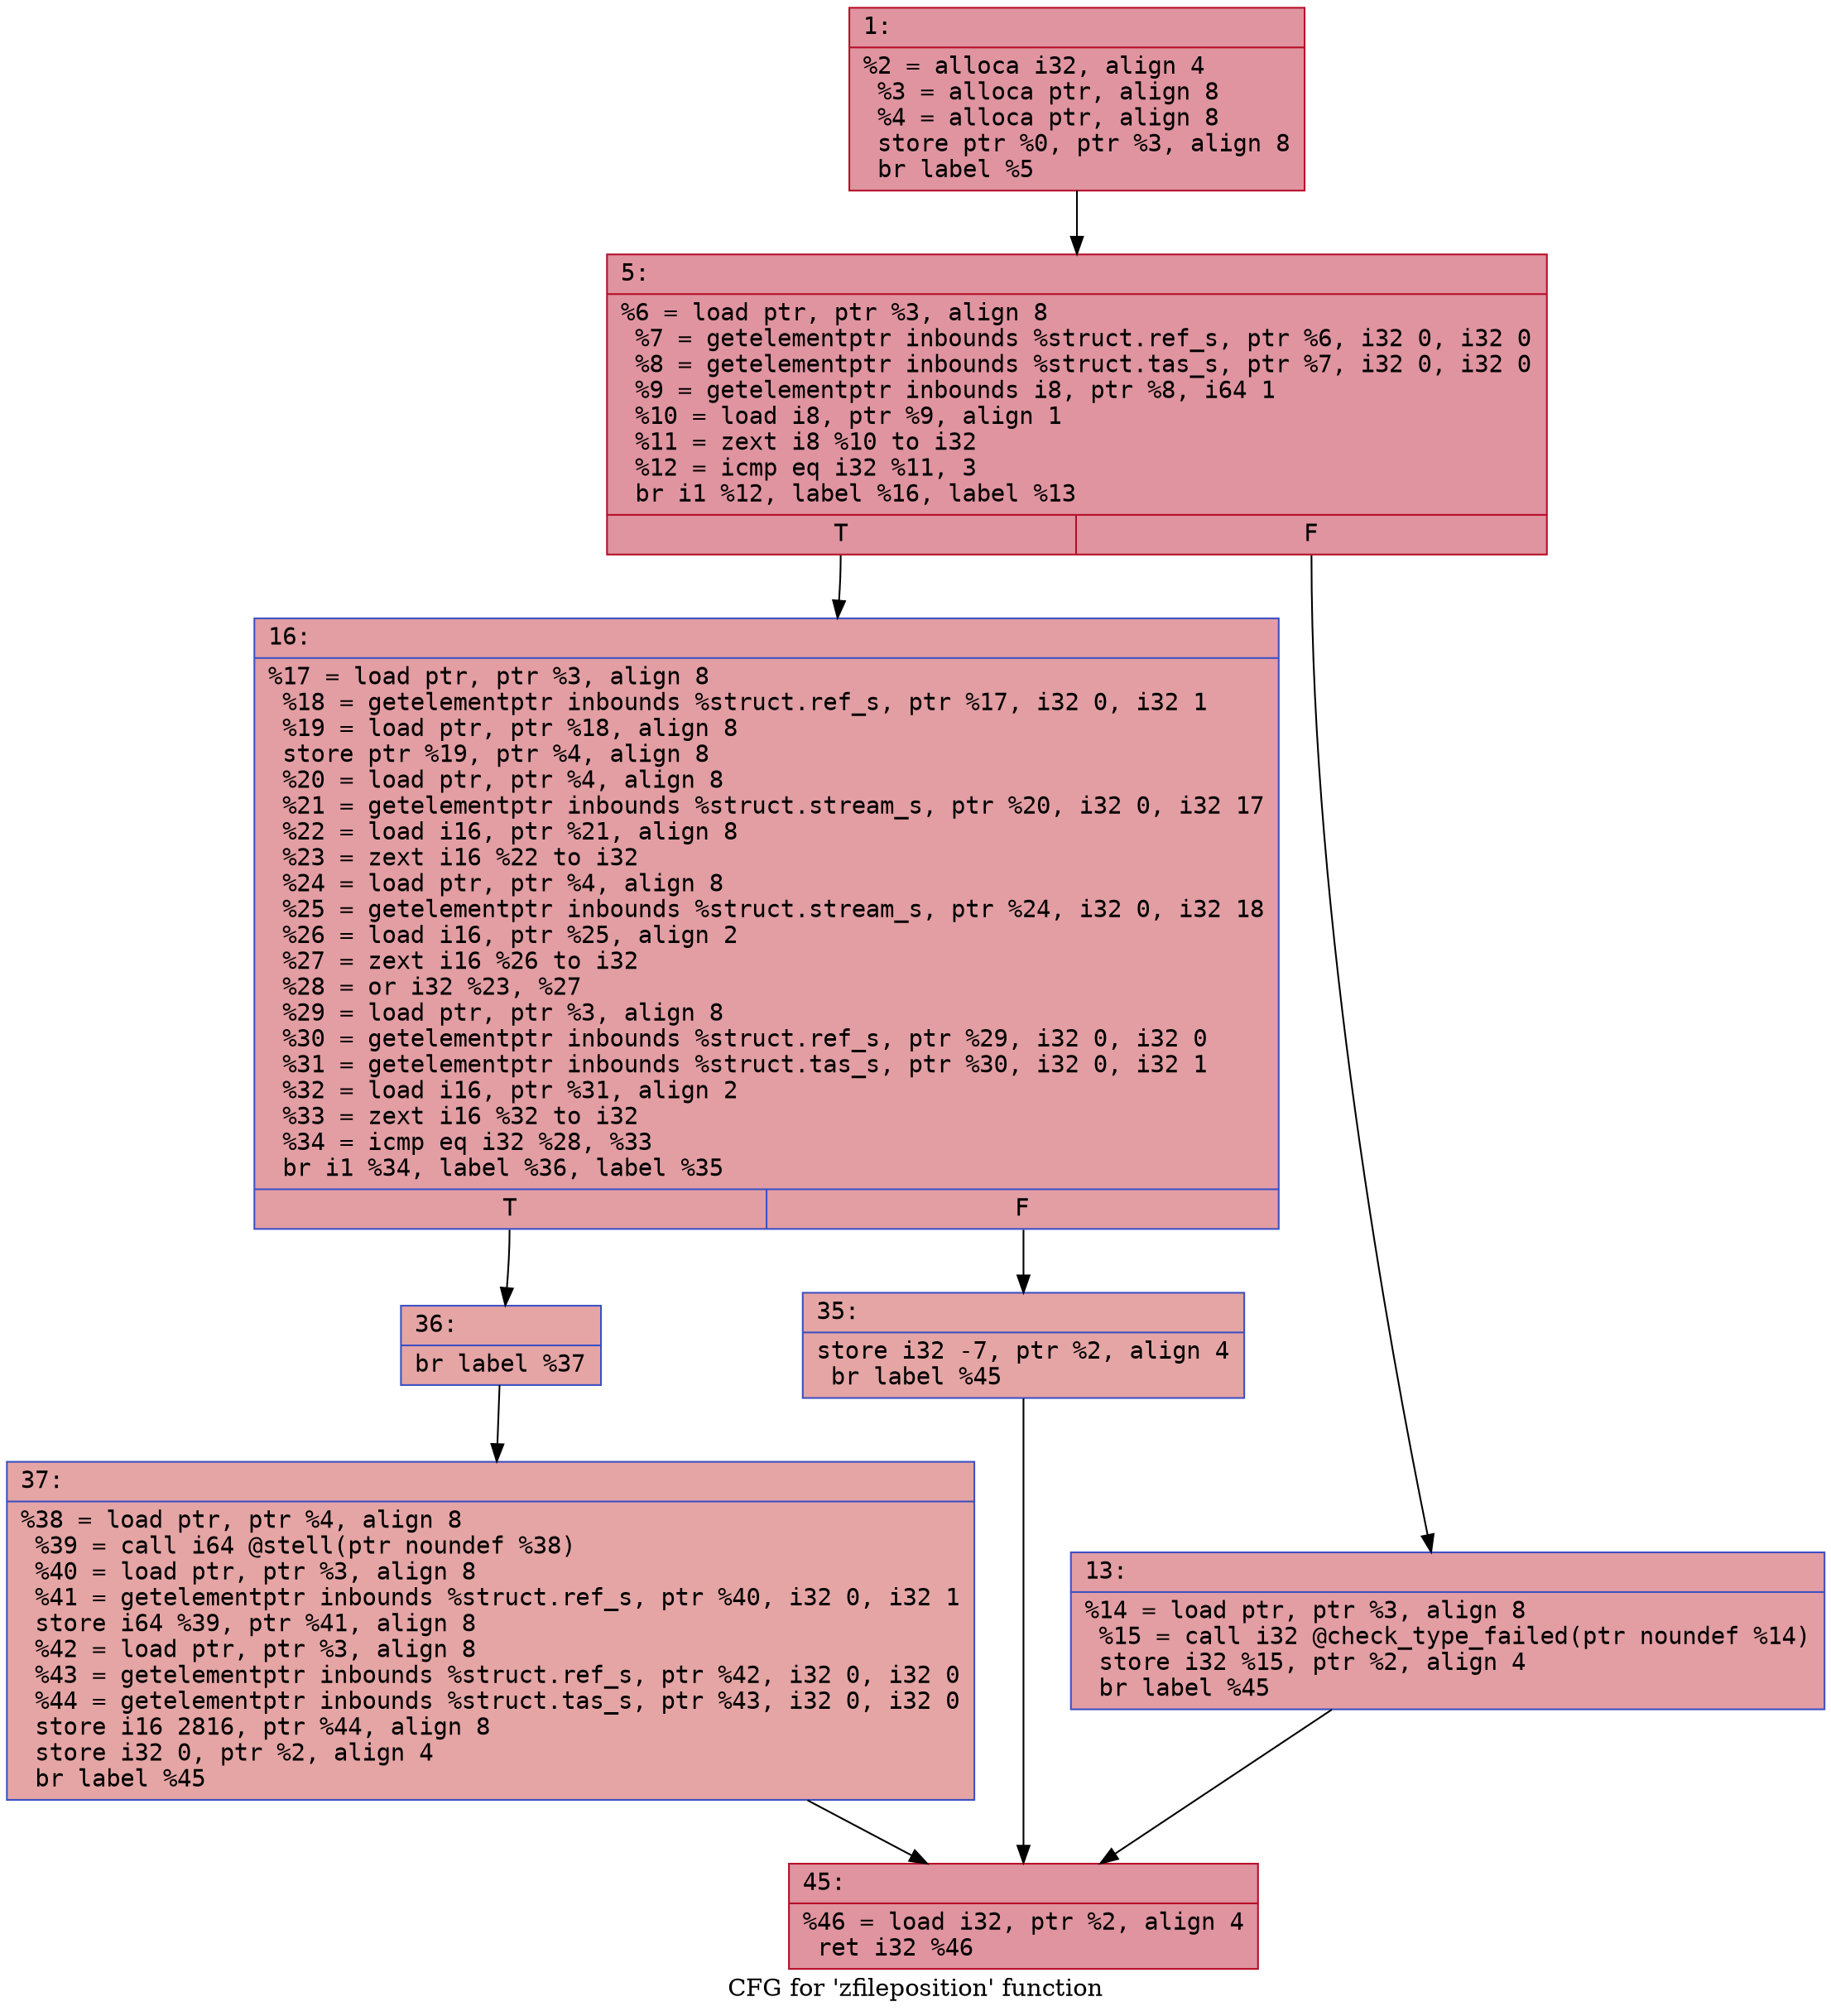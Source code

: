 digraph "CFG for 'zfileposition' function" {
	label="CFG for 'zfileposition' function";

	Node0x600001a1c690 [shape=record,color="#b70d28ff", style=filled, fillcolor="#b70d2870" fontname="Courier",label="{1:\l|  %2 = alloca i32, align 4\l  %3 = alloca ptr, align 8\l  %4 = alloca ptr, align 8\l  store ptr %0, ptr %3, align 8\l  br label %5\l}"];
	Node0x600001a1c690 -> Node0x600001a1c6e0[tooltip="1 -> 5\nProbability 100.00%" ];
	Node0x600001a1c6e0 [shape=record,color="#b70d28ff", style=filled, fillcolor="#b70d2870" fontname="Courier",label="{5:\l|  %6 = load ptr, ptr %3, align 8\l  %7 = getelementptr inbounds %struct.ref_s, ptr %6, i32 0, i32 0\l  %8 = getelementptr inbounds %struct.tas_s, ptr %7, i32 0, i32 0\l  %9 = getelementptr inbounds i8, ptr %8, i64 1\l  %10 = load i8, ptr %9, align 1\l  %11 = zext i8 %10 to i32\l  %12 = icmp eq i32 %11, 3\l  br i1 %12, label %16, label %13\l|{<s0>T|<s1>F}}"];
	Node0x600001a1c6e0:s0 -> Node0x600001a1c780[tooltip="5 -> 16\nProbability 50.00%" ];
	Node0x600001a1c6e0:s1 -> Node0x600001a1c730[tooltip="5 -> 13\nProbability 50.00%" ];
	Node0x600001a1c730 [shape=record,color="#3d50c3ff", style=filled, fillcolor="#be242e70" fontname="Courier",label="{13:\l|  %14 = load ptr, ptr %3, align 8\l  %15 = call i32 @check_type_failed(ptr noundef %14)\l  store i32 %15, ptr %2, align 4\l  br label %45\l}"];
	Node0x600001a1c730 -> Node0x600001a1c8c0[tooltip="13 -> 45\nProbability 100.00%" ];
	Node0x600001a1c780 [shape=record,color="#3d50c3ff", style=filled, fillcolor="#be242e70" fontname="Courier",label="{16:\l|  %17 = load ptr, ptr %3, align 8\l  %18 = getelementptr inbounds %struct.ref_s, ptr %17, i32 0, i32 1\l  %19 = load ptr, ptr %18, align 8\l  store ptr %19, ptr %4, align 8\l  %20 = load ptr, ptr %4, align 8\l  %21 = getelementptr inbounds %struct.stream_s, ptr %20, i32 0, i32 17\l  %22 = load i16, ptr %21, align 8\l  %23 = zext i16 %22 to i32\l  %24 = load ptr, ptr %4, align 8\l  %25 = getelementptr inbounds %struct.stream_s, ptr %24, i32 0, i32 18\l  %26 = load i16, ptr %25, align 2\l  %27 = zext i16 %26 to i32\l  %28 = or i32 %23, %27\l  %29 = load ptr, ptr %3, align 8\l  %30 = getelementptr inbounds %struct.ref_s, ptr %29, i32 0, i32 0\l  %31 = getelementptr inbounds %struct.tas_s, ptr %30, i32 0, i32 1\l  %32 = load i16, ptr %31, align 2\l  %33 = zext i16 %32 to i32\l  %34 = icmp eq i32 %28, %33\l  br i1 %34, label %36, label %35\l|{<s0>T|<s1>F}}"];
	Node0x600001a1c780:s0 -> Node0x600001a1c820[tooltip="16 -> 36\nProbability 50.00%" ];
	Node0x600001a1c780:s1 -> Node0x600001a1c7d0[tooltip="16 -> 35\nProbability 50.00%" ];
	Node0x600001a1c7d0 [shape=record,color="#3d50c3ff", style=filled, fillcolor="#c5333470" fontname="Courier",label="{35:\l|  store i32 -7, ptr %2, align 4\l  br label %45\l}"];
	Node0x600001a1c7d0 -> Node0x600001a1c8c0[tooltip="35 -> 45\nProbability 100.00%" ];
	Node0x600001a1c820 [shape=record,color="#3d50c3ff", style=filled, fillcolor="#c5333470" fontname="Courier",label="{36:\l|  br label %37\l}"];
	Node0x600001a1c820 -> Node0x600001a1c870[tooltip="36 -> 37\nProbability 100.00%" ];
	Node0x600001a1c870 [shape=record,color="#3d50c3ff", style=filled, fillcolor="#c5333470" fontname="Courier",label="{37:\l|  %38 = load ptr, ptr %4, align 8\l  %39 = call i64 @stell(ptr noundef %38)\l  %40 = load ptr, ptr %3, align 8\l  %41 = getelementptr inbounds %struct.ref_s, ptr %40, i32 0, i32 1\l  store i64 %39, ptr %41, align 8\l  %42 = load ptr, ptr %3, align 8\l  %43 = getelementptr inbounds %struct.ref_s, ptr %42, i32 0, i32 0\l  %44 = getelementptr inbounds %struct.tas_s, ptr %43, i32 0, i32 0\l  store i16 2816, ptr %44, align 8\l  store i32 0, ptr %2, align 4\l  br label %45\l}"];
	Node0x600001a1c870 -> Node0x600001a1c8c0[tooltip="37 -> 45\nProbability 100.00%" ];
	Node0x600001a1c8c0 [shape=record,color="#b70d28ff", style=filled, fillcolor="#b70d2870" fontname="Courier",label="{45:\l|  %46 = load i32, ptr %2, align 4\l  ret i32 %46\l}"];
}
